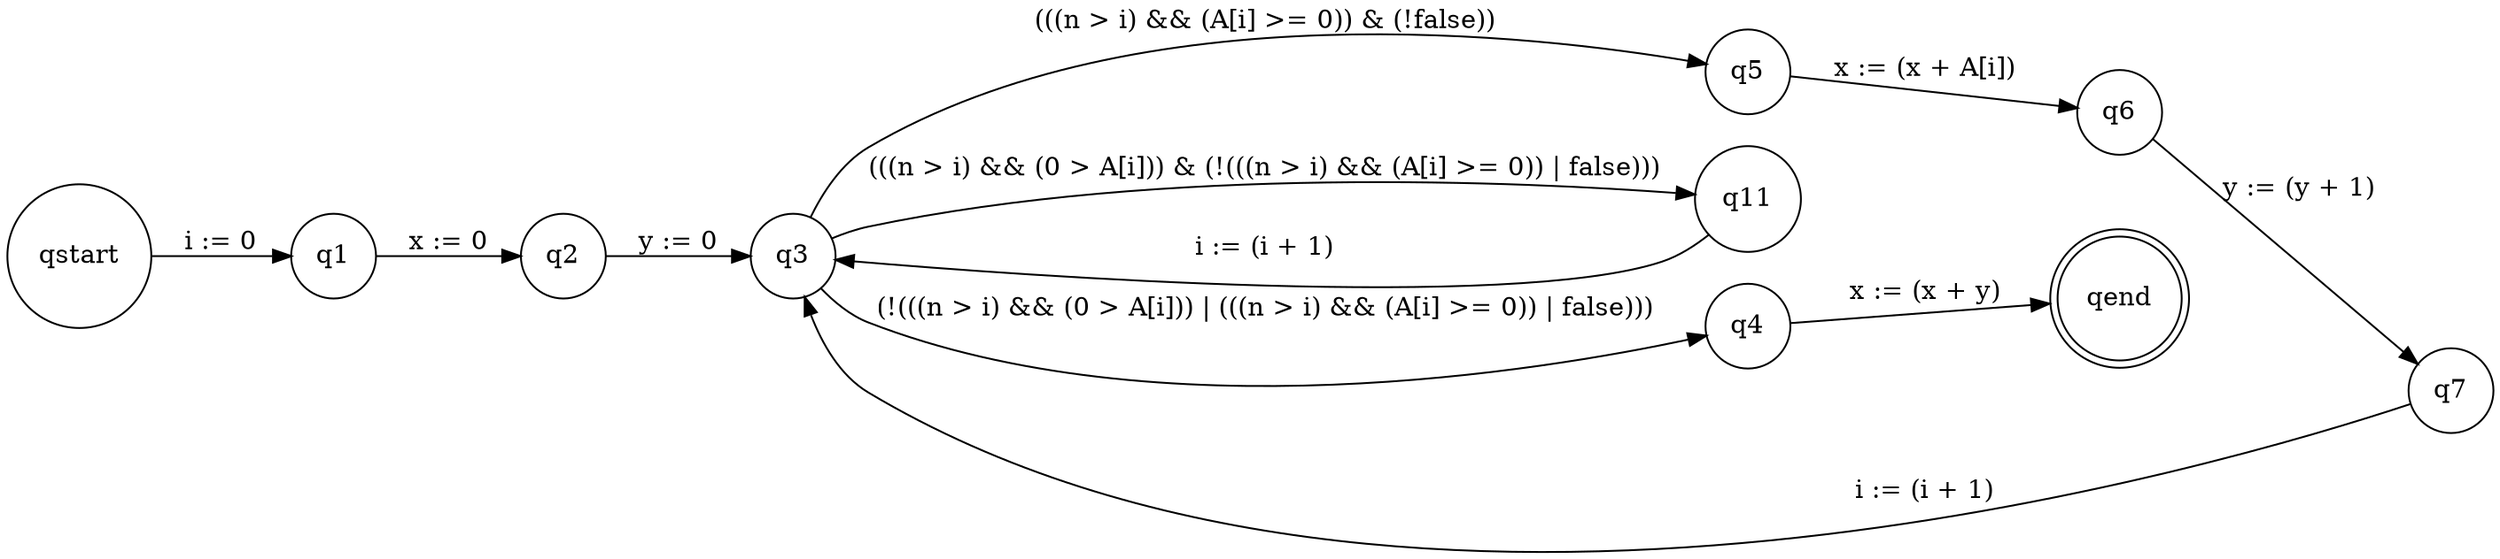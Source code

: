 ﻿
digraph program_graph {rankdir=LR;node [shape = circle]; qstart; node [shape = doublecircle]; qend; node [shape = circle]qstart->q1[label = "i := 0"];
q1->q2[label = "x := 0"];
q2->q3[label = "y := 0"];
q3->q5[label = "(((n > i) && (A[i] >= 0)) & (!false))"];
q5->q6[label = "x := (x + A[i])"];
q6->q7[label = "y := (y + 1)"];
q7->q3[label = "i := (i + 1)"];
q3->q11[label = "(((n > i) && (0 > A[i])) & (!(((n > i) && (A[i] >= 0)) | false)))"];
q11->q3[label = "i := (i + 1)"];
q3->q4[label = "(!(((n > i) && (0 > A[i])) | (((n > i) && (A[i] >= 0)) | false)))"];
q4->qend[label = "x := (x + y)"];
}